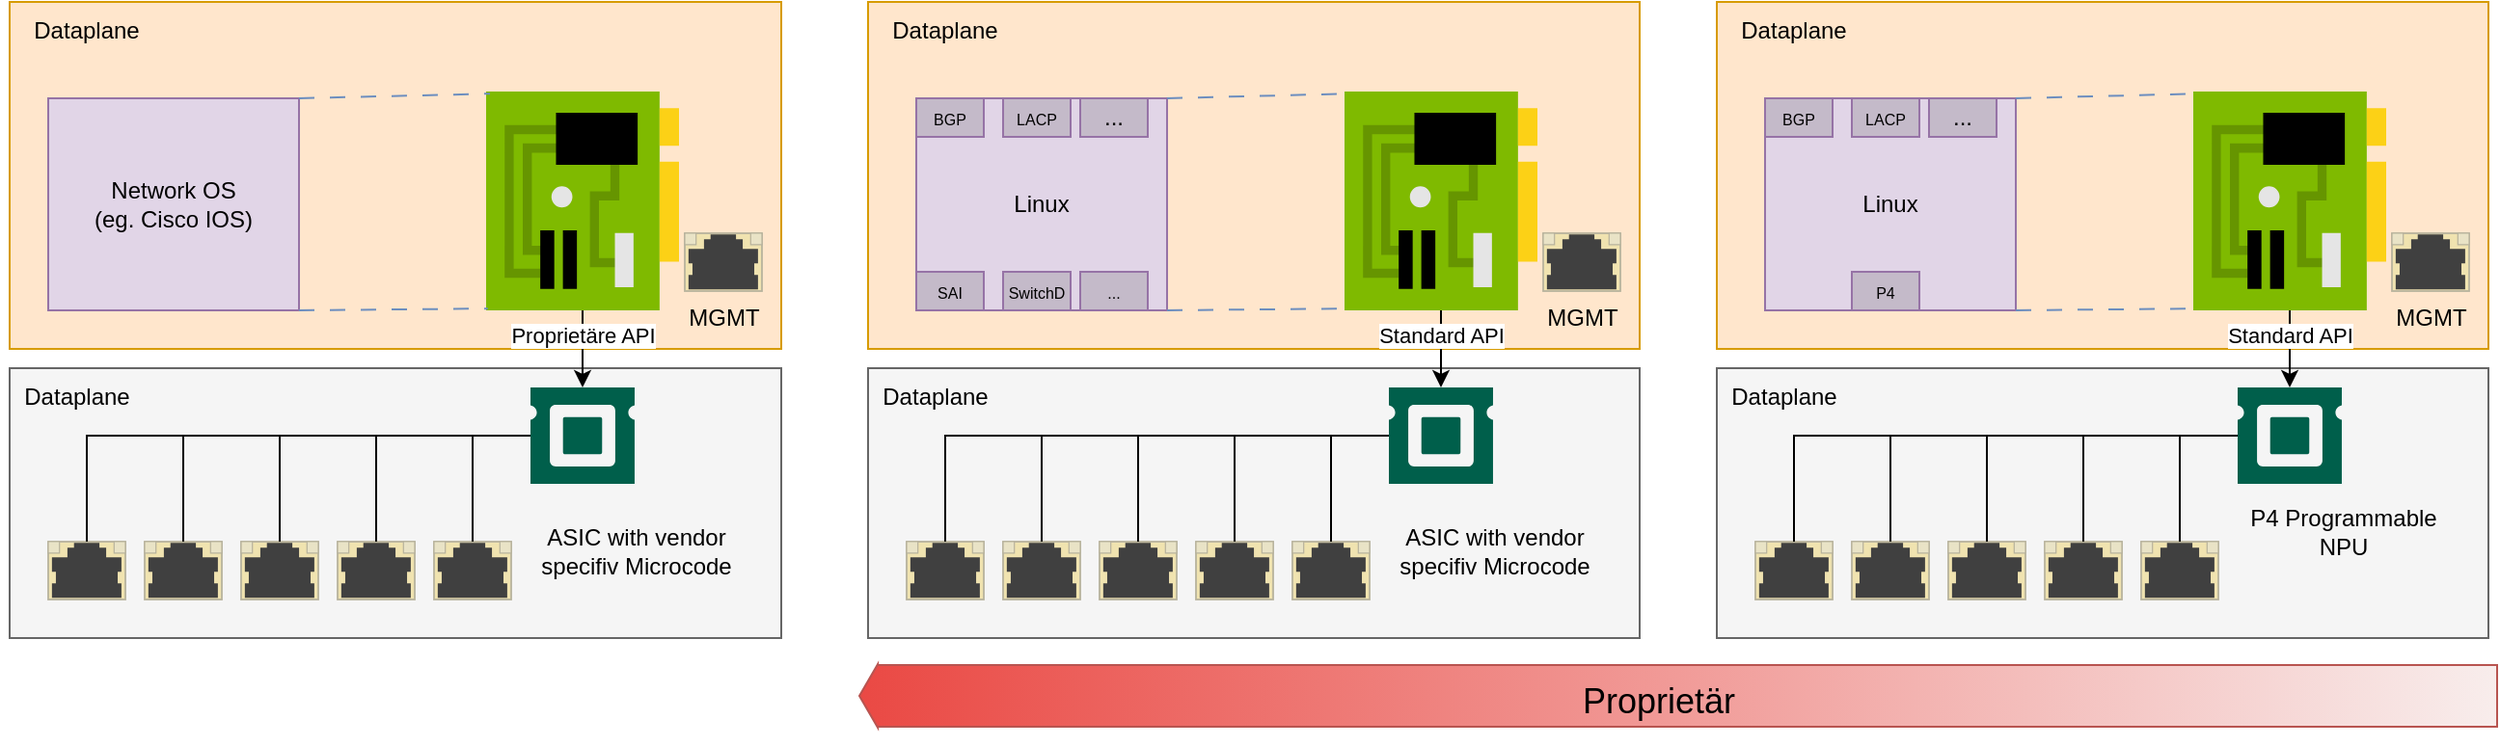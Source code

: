 <mxfile version="22.1.2" type="device">
  <diagram name="Seite-1" id="xg4kXX9ppPL5qplMYSFO">
    <mxGraphModel dx="1688" dy="703" grid="1" gridSize="10" guides="1" tooltips="1" connect="1" arrows="1" fold="1" page="1" pageScale="1" pageWidth="1654" pageHeight="1169" math="0" shadow="0">
      <root>
        <mxCell id="0" />
        <mxCell id="1" parent="0" />
        <mxCell id="Zh2uDtDI1wgxRoAc3K7q-1" value="" style="rounded=0;whiteSpace=wrap;html=1;fillColor=#f5f5f5;fontColor=#333333;strokeColor=#666666;" vertex="1" parent="1">
          <mxGeometry x="480" y="390" width="400" height="140" as="geometry" />
        </mxCell>
        <mxCell id="Zh2uDtDI1wgxRoAc3K7q-3" value="" style="html=1;verticalLabelPosition=bottom;verticalAlign=top;outlineConnect=0;shadow=0;dashed=0;shape=mxgraph.rack.hpe_aruba.switches.rj45_sfp;" vertex="1" parent="1">
          <mxGeometry x="500" y="480" width="40" height="30" as="geometry" />
        </mxCell>
        <mxCell id="Zh2uDtDI1wgxRoAc3K7q-4" value="" style="html=1;verticalLabelPosition=bottom;verticalAlign=top;outlineConnect=0;shadow=0;dashed=0;shape=mxgraph.rack.hpe_aruba.switches.rj45_sfp;" vertex="1" parent="1">
          <mxGeometry x="550" y="480" width="40" height="30" as="geometry" />
        </mxCell>
        <mxCell id="Zh2uDtDI1wgxRoAc3K7q-5" value="" style="html=1;verticalLabelPosition=bottom;verticalAlign=top;outlineConnect=0;shadow=0;dashed=0;shape=mxgraph.rack.hpe_aruba.switches.rj45_sfp;" vertex="1" parent="1">
          <mxGeometry x="650" y="480" width="40" height="30" as="geometry" />
        </mxCell>
        <mxCell id="Zh2uDtDI1wgxRoAc3K7q-7" value="" style="html=1;verticalLabelPosition=bottom;verticalAlign=top;outlineConnect=0;shadow=0;dashed=0;shape=mxgraph.rack.hpe_aruba.switches.rj45_sfp;" vertex="1" parent="1">
          <mxGeometry x="700" y="480" width="40" height="30" as="geometry" />
        </mxCell>
        <mxCell id="Zh2uDtDI1wgxRoAc3K7q-9" value="" style="html=1;verticalLabelPosition=bottom;verticalAlign=top;outlineConnect=0;shadow=0;dashed=0;shape=mxgraph.rack.hpe_aruba.switches.rj45_sfp;" vertex="1" parent="1">
          <mxGeometry x="600" y="480" width="40" height="30" as="geometry" />
        </mxCell>
        <mxCell id="Zh2uDtDI1wgxRoAc3K7q-13" value="" style="edgeStyle=orthogonalEdgeStyle;rounded=0;orthogonalLoop=1;jettySize=auto;html=1;endArrow=none;endFill=0;" edge="1" parent="1" source="Zh2uDtDI1wgxRoAc3K7q-12" target="Zh2uDtDI1wgxRoAc3K7q-3">
          <mxGeometry relative="1" as="geometry" />
        </mxCell>
        <mxCell id="Zh2uDtDI1wgxRoAc3K7q-14" value="" style="edgeStyle=orthogonalEdgeStyle;rounded=0;orthogonalLoop=1;jettySize=auto;html=1;endArrow=none;endFill=0;" edge="1" parent="1" source="Zh2uDtDI1wgxRoAc3K7q-12" target="Zh2uDtDI1wgxRoAc3K7q-9">
          <mxGeometry relative="1" as="geometry" />
        </mxCell>
        <mxCell id="Zh2uDtDI1wgxRoAc3K7q-12" value="" style="sketch=0;pointerEvents=1;shadow=0;dashed=0;html=1;strokeColor=none;fillColor=#005F4B;labelPosition=center;verticalLabelPosition=bottom;verticalAlign=top;align=center;outlineConnect=0;shape=mxgraph.veeam2.cpu;" vertex="1" parent="1">
          <mxGeometry x="750" y="400" width="54" height="50" as="geometry" />
        </mxCell>
        <mxCell id="Zh2uDtDI1wgxRoAc3K7q-15" value="" style="edgeStyle=orthogonalEdgeStyle;rounded=0;orthogonalLoop=1;jettySize=auto;html=1;endArrow=none;endFill=0;" edge="1" parent="1" source="Zh2uDtDI1wgxRoAc3K7q-12" target="Zh2uDtDI1wgxRoAc3K7q-5">
          <mxGeometry relative="1" as="geometry">
            <mxPoint x="590" y="450" as="sourcePoint" />
            <mxPoint x="630" y="490" as="targetPoint" />
          </mxGeometry>
        </mxCell>
        <mxCell id="Zh2uDtDI1wgxRoAc3K7q-16" value="" style="edgeStyle=orthogonalEdgeStyle;rounded=0;orthogonalLoop=1;jettySize=auto;html=1;endArrow=none;endFill=0;" edge="1" parent="1" source="Zh2uDtDI1wgxRoAc3K7q-12" target="Zh2uDtDI1wgxRoAc3K7q-4">
          <mxGeometry relative="1" as="geometry">
            <mxPoint x="597" y="450" as="sourcePoint" />
            <mxPoint x="630" y="490" as="targetPoint" />
          </mxGeometry>
        </mxCell>
        <mxCell id="Zh2uDtDI1wgxRoAc3K7q-17" value="" style="edgeStyle=orthogonalEdgeStyle;rounded=0;orthogonalLoop=1;jettySize=auto;html=1;endArrow=none;endFill=0;" edge="1" parent="1" source="Zh2uDtDI1wgxRoAc3K7q-12" target="Zh2uDtDI1wgxRoAc3K7q-7">
          <mxGeometry relative="1" as="geometry">
            <mxPoint x="607" y="460" as="sourcePoint" />
            <mxPoint x="640" y="500" as="targetPoint" />
          </mxGeometry>
        </mxCell>
        <mxCell id="Zh2uDtDI1wgxRoAc3K7q-20" value="ASIC with vendor specifiv Microcode" style="text;html=1;strokeColor=none;fillColor=none;align=center;verticalAlign=middle;whiteSpace=wrap;rounded=0;" vertex="1" parent="1">
          <mxGeometry x="750" y="470" width="110" height="30" as="geometry" />
        </mxCell>
        <mxCell id="Zh2uDtDI1wgxRoAc3K7q-21" value="" style="rounded=0;whiteSpace=wrap;html=1;fillColor=#ffe6cc;strokeColor=#d79b00;" vertex="1" parent="1">
          <mxGeometry x="480" y="200" width="400" height="180" as="geometry" />
        </mxCell>
        <mxCell id="Zh2uDtDI1wgxRoAc3K7q-22" value="Dataplane" style="text;html=1;strokeColor=none;fillColor=none;align=center;verticalAlign=middle;whiteSpace=wrap;rounded=0;" vertex="1" parent="1">
          <mxGeometry x="475" y="390" width="80" height="30" as="geometry" />
        </mxCell>
        <mxCell id="Zh2uDtDI1wgxRoAc3K7q-23" value="Dataplane" style="text;html=1;strokeColor=none;fillColor=none;align=center;verticalAlign=middle;whiteSpace=wrap;rounded=0;" vertex="1" parent="1">
          <mxGeometry x="480" y="200" width="80" height="30" as="geometry" />
        </mxCell>
        <mxCell id="Zh2uDtDI1wgxRoAc3K7q-27" value="" style="edgeStyle=orthogonalEdgeStyle;rounded=0;orthogonalLoop=1;jettySize=auto;html=1;" edge="1" parent="1" source="Zh2uDtDI1wgxRoAc3K7q-25" target="Zh2uDtDI1wgxRoAc3K7q-12">
          <mxGeometry relative="1" as="geometry" />
        </mxCell>
        <mxCell id="Zh2uDtDI1wgxRoAc3K7q-63" value="Proprietäre API" style="edgeLabel;html=1;align=center;verticalAlign=middle;resizable=0;points=[];" vertex="1" connectable="0" parent="Zh2uDtDI1wgxRoAc3K7q-27">
          <mxGeometry x="-0.379" relative="1" as="geometry">
            <mxPoint as="offset" />
          </mxGeometry>
        </mxCell>
        <mxCell id="Zh2uDtDI1wgxRoAc3K7q-25" value="" style="image;sketch=0;aspect=fixed;html=1;points=[];align=center;fontSize=12;image=img/lib/mscae/NetworkInterfaceCard.svg;" vertex="1" parent="1">
          <mxGeometry x="727" y="246.36" width="100" height="113.64" as="geometry" />
        </mxCell>
        <mxCell id="Zh2uDtDI1wgxRoAc3K7q-26" value="MGMT" style="html=1;verticalLabelPosition=bottom;verticalAlign=top;outlineConnect=0;shadow=0;dashed=0;shape=mxgraph.rack.hpe_aruba.switches.rj45_sfp;" vertex="1" parent="1">
          <mxGeometry x="830" y="320" width="40" height="30" as="geometry" />
        </mxCell>
        <mxCell id="Zh2uDtDI1wgxRoAc3K7q-30" value="Network OS&lt;br&gt;(eg. Cisco IOS)" style="rounded=0;whiteSpace=wrap;html=1;fillColor=#e1d5e7;strokeColor=#9673a6;" vertex="1" parent="1">
          <mxGeometry x="500" y="250" width="130" height="110" as="geometry" />
        </mxCell>
        <mxCell id="Zh2uDtDI1wgxRoAc3K7q-31" style="rounded=0;orthogonalLoop=1;jettySize=auto;html=1;exitX=1;exitY=0;exitDx=0;exitDy=0;entryX=0.003;entryY=0.006;entryDx=0;entryDy=0;entryPerimeter=0;strokeColor=none;" edge="1" parent="1" source="Zh2uDtDI1wgxRoAc3K7q-30" target="Zh2uDtDI1wgxRoAc3K7q-25">
          <mxGeometry relative="1" as="geometry" />
        </mxCell>
        <mxCell id="Zh2uDtDI1wgxRoAc3K7q-32" style="rounded=0;orthogonalLoop=1;jettySize=auto;html=1;exitX=1;exitY=0;exitDx=0;exitDy=0;entryX=0.02;entryY=0.011;entryDx=0;entryDy=0;entryPerimeter=0;endArrow=none;endFill=0;fillColor=#dae8fc;strokeColor=#6c8ebf;dashed=1;dashPattern=8 8;" edge="1" parent="1" source="Zh2uDtDI1wgxRoAc3K7q-30" target="Zh2uDtDI1wgxRoAc3K7q-25">
          <mxGeometry relative="1" as="geometry" />
        </mxCell>
        <mxCell id="Zh2uDtDI1wgxRoAc3K7q-33" style="rounded=0;orthogonalLoop=1;jettySize=auto;html=1;endArrow=none;endFill=0;fillColor=#dae8fc;strokeColor=#6c8ebf;dashed=1;dashPattern=8 8;exitX=1;exitY=1;exitDx=0;exitDy=0;entryX=0.009;entryY=0.992;entryDx=0;entryDy=0;entryPerimeter=0;" edge="1" parent="1" source="Zh2uDtDI1wgxRoAc3K7q-30" target="Zh2uDtDI1wgxRoAc3K7q-25">
          <mxGeometry relative="1" as="geometry">
            <mxPoint x="990" y="270" as="sourcePoint" />
            <mxPoint x="1020" y="180" as="targetPoint" />
          </mxGeometry>
        </mxCell>
        <mxCell id="Zh2uDtDI1wgxRoAc3K7q-34" value="" style="rounded=0;whiteSpace=wrap;html=1;fillColor=#f5f5f5;fontColor=#333333;strokeColor=#666666;" vertex="1" parent="1">
          <mxGeometry x="925" y="390" width="400" height="140" as="geometry" />
        </mxCell>
        <mxCell id="Zh2uDtDI1wgxRoAc3K7q-35" value="" style="html=1;verticalLabelPosition=bottom;verticalAlign=top;outlineConnect=0;shadow=0;dashed=0;shape=mxgraph.rack.hpe_aruba.switches.rj45_sfp;" vertex="1" parent="1">
          <mxGeometry x="945" y="480" width="40" height="30" as="geometry" />
        </mxCell>
        <mxCell id="Zh2uDtDI1wgxRoAc3K7q-36" value="" style="html=1;verticalLabelPosition=bottom;verticalAlign=top;outlineConnect=0;shadow=0;dashed=0;shape=mxgraph.rack.hpe_aruba.switches.rj45_sfp;" vertex="1" parent="1">
          <mxGeometry x="995" y="480" width="40" height="30" as="geometry" />
        </mxCell>
        <mxCell id="Zh2uDtDI1wgxRoAc3K7q-37" value="" style="html=1;verticalLabelPosition=bottom;verticalAlign=top;outlineConnect=0;shadow=0;dashed=0;shape=mxgraph.rack.hpe_aruba.switches.rj45_sfp;" vertex="1" parent="1">
          <mxGeometry x="1095" y="480" width="40" height="30" as="geometry" />
        </mxCell>
        <mxCell id="Zh2uDtDI1wgxRoAc3K7q-38" value="" style="html=1;verticalLabelPosition=bottom;verticalAlign=top;outlineConnect=0;shadow=0;dashed=0;shape=mxgraph.rack.hpe_aruba.switches.rj45_sfp;" vertex="1" parent="1">
          <mxGeometry x="1145" y="480" width="40" height="30" as="geometry" />
        </mxCell>
        <mxCell id="Zh2uDtDI1wgxRoAc3K7q-39" value="" style="html=1;verticalLabelPosition=bottom;verticalAlign=top;outlineConnect=0;shadow=0;dashed=0;shape=mxgraph.rack.hpe_aruba.switches.rj45_sfp;" vertex="1" parent="1">
          <mxGeometry x="1045" y="480" width="40" height="30" as="geometry" />
        </mxCell>
        <mxCell id="Zh2uDtDI1wgxRoAc3K7q-40" value="" style="edgeStyle=orthogonalEdgeStyle;rounded=0;orthogonalLoop=1;jettySize=auto;html=1;endArrow=none;endFill=0;" edge="1" parent="1" source="Zh2uDtDI1wgxRoAc3K7q-42" target="Zh2uDtDI1wgxRoAc3K7q-35">
          <mxGeometry relative="1" as="geometry" />
        </mxCell>
        <mxCell id="Zh2uDtDI1wgxRoAc3K7q-41" value="" style="edgeStyle=orthogonalEdgeStyle;rounded=0;orthogonalLoop=1;jettySize=auto;html=1;endArrow=none;endFill=0;" edge="1" parent="1" source="Zh2uDtDI1wgxRoAc3K7q-42" target="Zh2uDtDI1wgxRoAc3K7q-39">
          <mxGeometry relative="1" as="geometry" />
        </mxCell>
        <mxCell id="Zh2uDtDI1wgxRoAc3K7q-42" value="" style="sketch=0;pointerEvents=1;shadow=0;dashed=0;html=1;strokeColor=none;fillColor=#005F4B;labelPosition=center;verticalLabelPosition=bottom;verticalAlign=top;align=center;outlineConnect=0;shape=mxgraph.veeam2.cpu;" vertex="1" parent="1">
          <mxGeometry x="1195" y="400" width="54" height="50" as="geometry" />
        </mxCell>
        <mxCell id="Zh2uDtDI1wgxRoAc3K7q-43" value="" style="edgeStyle=orthogonalEdgeStyle;rounded=0;orthogonalLoop=1;jettySize=auto;html=1;endArrow=none;endFill=0;" edge="1" parent="1" source="Zh2uDtDI1wgxRoAc3K7q-42" target="Zh2uDtDI1wgxRoAc3K7q-37">
          <mxGeometry relative="1" as="geometry">
            <mxPoint x="1035" y="450" as="sourcePoint" />
            <mxPoint x="1075" y="490" as="targetPoint" />
          </mxGeometry>
        </mxCell>
        <mxCell id="Zh2uDtDI1wgxRoAc3K7q-44" value="" style="edgeStyle=orthogonalEdgeStyle;rounded=0;orthogonalLoop=1;jettySize=auto;html=1;endArrow=none;endFill=0;" edge="1" parent="1" source="Zh2uDtDI1wgxRoAc3K7q-42" target="Zh2uDtDI1wgxRoAc3K7q-36">
          <mxGeometry relative="1" as="geometry">
            <mxPoint x="1042" y="450" as="sourcePoint" />
            <mxPoint x="1075" y="490" as="targetPoint" />
          </mxGeometry>
        </mxCell>
        <mxCell id="Zh2uDtDI1wgxRoAc3K7q-45" value="" style="edgeStyle=orthogonalEdgeStyle;rounded=0;orthogonalLoop=1;jettySize=auto;html=1;endArrow=none;endFill=0;" edge="1" parent="1" source="Zh2uDtDI1wgxRoAc3K7q-42" target="Zh2uDtDI1wgxRoAc3K7q-38">
          <mxGeometry relative="1" as="geometry">
            <mxPoint x="1052" y="460" as="sourcePoint" />
            <mxPoint x="1085" y="500" as="targetPoint" />
          </mxGeometry>
        </mxCell>
        <mxCell id="Zh2uDtDI1wgxRoAc3K7q-46" value="ASIC with vendor specifiv Microcode" style="text;html=1;strokeColor=none;fillColor=none;align=center;verticalAlign=middle;whiteSpace=wrap;rounded=0;" vertex="1" parent="1">
          <mxGeometry x="1195" y="470" width="110" height="30" as="geometry" />
        </mxCell>
        <mxCell id="Zh2uDtDI1wgxRoAc3K7q-47" value="" style="rounded=0;whiteSpace=wrap;html=1;fillColor=#ffe6cc;strokeColor=#d79b00;" vertex="1" parent="1">
          <mxGeometry x="925" y="200" width="400" height="180" as="geometry" />
        </mxCell>
        <mxCell id="Zh2uDtDI1wgxRoAc3K7q-48" value="Dataplane" style="text;html=1;strokeColor=none;fillColor=none;align=center;verticalAlign=middle;whiteSpace=wrap;rounded=0;" vertex="1" parent="1">
          <mxGeometry x="920" y="390" width="80" height="30" as="geometry" />
        </mxCell>
        <mxCell id="Zh2uDtDI1wgxRoAc3K7q-49" value="Dataplane" style="text;html=1;strokeColor=none;fillColor=none;align=center;verticalAlign=middle;whiteSpace=wrap;rounded=0;" vertex="1" parent="1">
          <mxGeometry x="925" y="200" width="80" height="30" as="geometry" />
        </mxCell>
        <mxCell id="Zh2uDtDI1wgxRoAc3K7q-50" value="" style="edgeStyle=orthogonalEdgeStyle;rounded=0;orthogonalLoop=1;jettySize=auto;html=1;" edge="1" parent="1" source="Zh2uDtDI1wgxRoAc3K7q-51" target="Zh2uDtDI1wgxRoAc3K7q-42">
          <mxGeometry relative="1" as="geometry" />
        </mxCell>
        <mxCell id="Zh2uDtDI1wgxRoAc3K7q-64" value="Standard API" style="edgeLabel;html=1;align=center;verticalAlign=middle;resizable=0;points=[];" vertex="1" connectable="0" parent="Zh2uDtDI1wgxRoAc3K7q-50">
          <mxGeometry x="-0.379" relative="1" as="geometry">
            <mxPoint as="offset" />
          </mxGeometry>
        </mxCell>
        <mxCell id="Zh2uDtDI1wgxRoAc3K7q-51" value="" style="image;sketch=0;aspect=fixed;html=1;points=[];align=center;fontSize=12;image=img/lib/mscae/NetworkInterfaceCard.svg;" vertex="1" parent="1">
          <mxGeometry x="1172" y="246.36" width="100" height="113.64" as="geometry" />
        </mxCell>
        <mxCell id="Zh2uDtDI1wgxRoAc3K7q-52" value="MGMT" style="html=1;verticalLabelPosition=bottom;verticalAlign=top;outlineConnect=0;shadow=0;dashed=0;shape=mxgraph.rack.hpe_aruba.switches.rj45_sfp;" vertex="1" parent="1">
          <mxGeometry x="1275" y="320" width="40" height="30" as="geometry" />
        </mxCell>
        <mxCell id="Zh2uDtDI1wgxRoAc3K7q-53" value="Linux" style="rounded=0;whiteSpace=wrap;html=1;fillColor=#e1d5e7;strokeColor=#9673a6;" vertex="1" parent="1">
          <mxGeometry x="950" y="250" width="130" height="110" as="geometry" />
        </mxCell>
        <mxCell id="Zh2uDtDI1wgxRoAc3K7q-54" style="rounded=0;orthogonalLoop=1;jettySize=auto;html=1;exitX=1;exitY=0;exitDx=0;exitDy=0;entryX=0.003;entryY=0.006;entryDx=0;entryDy=0;entryPerimeter=0;strokeColor=none;" edge="1" parent="1" source="Zh2uDtDI1wgxRoAc3K7q-53" target="Zh2uDtDI1wgxRoAc3K7q-51">
          <mxGeometry relative="1" as="geometry" />
        </mxCell>
        <mxCell id="Zh2uDtDI1wgxRoAc3K7q-55" style="rounded=0;orthogonalLoop=1;jettySize=auto;html=1;exitX=1;exitY=0;exitDx=0;exitDy=0;entryX=0.02;entryY=0.011;entryDx=0;entryDy=0;entryPerimeter=0;endArrow=none;endFill=0;fillColor=#dae8fc;strokeColor=#6c8ebf;dashed=1;dashPattern=8 8;" edge="1" parent="1" source="Zh2uDtDI1wgxRoAc3K7q-53" target="Zh2uDtDI1wgxRoAc3K7q-51">
          <mxGeometry relative="1" as="geometry" />
        </mxCell>
        <mxCell id="Zh2uDtDI1wgxRoAc3K7q-56" style="rounded=0;orthogonalLoop=1;jettySize=auto;html=1;endArrow=none;endFill=0;fillColor=#dae8fc;strokeColor=#6c8ebf;dashed=1;dashPattern=8 8;exitX=1;exitY=1;exitDx=0;exitDy=0;entryX=0.009;entryY=0.992;entryDx=0;entryDy=0;entryPerimeter=0;" edge="1" parent="1" source="Zh2uDtDI1wgxRoAc3K7q-53" target="Zh2uDtDI1wgxRoAc3K7q-51">
          <mxGeometry relative="1" as="geometry">
            <mxPoint x="1435" y="270" as="sourcePoint" />
            <mxPoint x="1465" y="180" as="targetPoint" />
          </mxGeometry>
        </mxCell>
        <mxCell id="Zh2uDtDI1wgxRoAc3K7q-57" value="&lt;font style=&quot;font-size: 8px;&quot;&gt;BGP&lt;/font&gt;" style="rounded=0;whiteSpace=wrap;html=1;fillColor=#C4BAC9;strokeColor=#9673a6;" vertex="1" parent="1">
          <mxGeometry x="950" y="250" width="35" height="20" as="geometry" />
        </mxCell>
        <mxCell id="Zh2uDtDI1wgxRoAc3K7q-58" value="&lt;font style=&quot;font-size: 8px;&quot;&gt;LACP&lt;/font&gt;" style="rounded=0;whiteSpace=wrap;html=1;fillColor=#C4BAC9;strokeColor=#9673a6;" vertex="1" parent="1">
          <mxGeometry x="995" y="250" width="35" height="20" as="geometry" />
        </mxCell>
        <mxCell id="Zh2uDtDI1wgxRoAc3K7q-59" value="..." style="rounded=0;whiteSpace=wrap;html=1;fillColor=#C4BAC9;strokeColor=#9673a6;" vertex="1" parent="1">
          <mxGeometry x="1035" y="250" width="35" height="20" as="geometry" />
        </mxCell>
        <mxCell id="Zh2uDtDI1wgxRoAc3K7q-60" value="&lt;font style=&quot;font-size: 8px;&quot;&gt;SAI&lt;/font&gt;" style="rounded=0;whiteSpace=wrap;html=1;fillColor=#C4BAC9;strokeColor=#9673a6;" vertex="1" parent="1">
          <mxGeometry x="950" y="340" width="35" height="20" as="geometry" />
        </mxCell>
        <mxCell id="Zh2uDtDI1wgxRoAc3K7q-61" value="&lt;font style=&quot;font-size: 8px;&quot;&gt;SwitchD&lt;/font&gt;" style="rounded=0;whiteSpace=wrap;html=1;fillColor=#C4BAC9;strokeColor=#9673a6;" vertex="1" parent="1">
          <mxGeometry x="995" y="340" width="35" height="20" as="geometry" />
        </mxCell>
        <mxCell id="Zh2uDtDI1wgxRoAc3K7q-62" value="&lt;font style=&quot;font-size: 8px;&quot;&gt;...&lt;/font&gt;" style="rounded=0;whiteSpace=wrap;html=1;fillColor=#C4BAC9;strokeColor=#9673a6;" vertex="1" parent="1">
          <mxGeometry x="1035" y="340" width="35" height="20" as="geometry" />
        </mxCell>
        <mxCell id="Zh2uDtDI1wgxRoAc3K7q-65" value="" style="rounded=0;whiteSpace=wrap;html=1;fillColor=#f5f5f5;fontColor=#333333;strokeColor=#666666;" vertex="1" parent="1">
          <mxGeometry x="1365" y="390" width="400" height="140" as="geometry" />
        </mxCell>
        <mxCell id="Zh2uDtDI1wgxRoAc3K7q-66" value="" style="html=1;verticalLabelPosition=bottom;verticalAlign=top;outlineConnect=0;shadow=0;dashed=0;shape=mxgraph.rack.hpe_aruba.switches.rj45_sfp;" vertex="1" parent="1">
          <mxGeometry x="1385" y="480" width="40" height="30" as="geometry" />
        </mxCell>
        <mxCell id="Zh2uDtDI1wgxRoAc3K7q-67" value="" style="html=1;verticalLabelPosition=bottom;verticalAlign=top;outlineConnect=0;shadow=0;dashed=0;shape=mxgraph.rack.hpe_aruba.switches.rj45_sfp;" vertex="1" parent="1">
          <mxGeometry x="1435" y="480" width="40" height="30" as="geometry" />
        </mxCell>
        <mxCell id="Zh2uDtDI1wgxRoAc3K7q-68" value="" style="html=1;verticalLabelPosition=bottom;verticalAlign=top;outlineConnect=0;shadow=0;dashed=0;shape=mxgraph.rack.hpe_aruba.switches.rj45_sfp;" vertex="1" parent="1">
          <mxGeometry x="1535" y="480" width="40" height="30" as="geometry" />
        </mxCell>
        <mxCell id="Zh2uDtDI1wgxRoAc3K7q-69" value="" style="html=1;verticalLabelPosition=bottom;verticalAlign=top;outlineConnect=0;shadow=0;dashed=0;shape=mxgraph.rack.hpe_aruba.switches.rj45_sfp;" vertex="1" parent="1">
          <mxGeometry x="1585" y="480" width="40" height="30" as="geometry" />
        </mxCell>
        <mxCell id="Zh2uDtDI1wgxRoAc3K7q-70" value="" style="html=1;verticalLabelPosition=bottom;verticalAlign=top;outlineConnect=0;shadow=0;dashed=0;shape=mxgraph.rack.hpe_aruba.switches.rj45_sfp;" vertex="1" parent="1">
          <mxGeometry x="1485" y="480" width="40" height="30" as="geometry" />
        </mxCell>
        <mxCell id="Zh2uDtDI1wgxRoAc3K7q-71" value="" style="edgeStyle=orthogonalEdgeStyle;rounded=0;orthogonalLoop=1;jettySize=auto;html=1;endArrow=none;endFill=0;" edge="1" parent="1" source="Zh2uDtDI1wgxRoAc3K7q-73" target="Zh2uDtDI1wgxRoAc3K7q-66">
          <mxGeometry relative="1" as="geometry" />
        </mxCell>
        <mxCell id="Zh2uDtDI1wgxRoAc3K7q-72" value="" style="edgeStyle=orthogonalEdgeStyle;rounded=0;orthogonalLoop=1;jettySize=auto;html=1;endArrow=none;endFill=0;" edge="1" parent="1" source="Zh2uDtDI1wgxRoAc3K7q-73" target="Zh2uDtDI1wgxRoAc3K7q-70">
          <mxGeometry relative="1" as="geometry" />
        </mxCell>
        <mxCell id="Zh2uDtDI1wgxRoAc3K7q-73" value="" style="sketch=0;pointerEvents=1;shadow=0;dashed=0;html=1;strokeColor=none;fillColor=#005F4B;labelPosition=center;verticalLabelPosition=bottom;verticalAlign=top;align=center;outlineConnect=0;shape=mxgraph.veeam2.cpu;" vertex="1" parent="1">
          <mxGeometry x="1635" y="400" width="54" height="50" as="geometry" />
        </mxCell>
        <mxCell id="Zh2uDtDI1wgxRoAc3K7q-74" value="" style="edgeStyle=orthogonalEdgeStyle;rounded=0;orthogonalLoop=1;jettySize=auto;html=1;endArrow=none;endFill=0;" edge="1" parent="1" source="Zh2uDtDI1wgxRoAc3K7q-73" target="Zh2uDtDI1wgxRoAc3K7q-68">
          <mxGeometry relative="1" as="geometry">
            <mxPoint x="1475" y="450" as="sourcePoint" />
            <mxPoint x="1515" y="490" as="targetPoint" />
          </mxGeometry>
        </mxCell>
        <mxCell id="Zh2uDtDI1wgxRoAc3K7q-75" value="" style="edgeStyle=orthogonalEdgeStyle;rounded=0;orthogonalLoop=1;jettySize=auto;html=1;endArrow=none;endFill=0;" edge="1" parent="1" source="Zh2uDtDI1wgxRoAc3K7q-73" target="Zh2uDtDI1wgxRoAc3K7q-67">
          <mxGeometry relative="1" as="geometry">
            <mxPoint x="1482" y="450" as="sourcePoint" />
            <mxPoint x="1515" y="490" as="targetPoint" />
          </mxGeometry>
        </mxCell>
        <mxCell id="Zh2uDtDI1wgxRoAc3K7q-76" value="" style="edgeStyle=orthogonalEdgeStyle;rounded=0;orthogonalLoop=1;jettySize=auto;html=1;endArrow=none;endFill=0;" edge="1" parent="1" source="Zh2uDtDI1wgxRoAc3K7q-73" target="Zh2uDtDI1wgxRoAc3K7q-69">
          <mxGeometry relative="1" as="geometry">
            <mxPoint x="1492" y="460" as="sourcePoint" />
            <mxPoint x="1525" y="500" as="targetPoint" />
          </mxGeometry>
        </mxCell>
        <mxCell id="Zh2uDtDI1wgxRoAc3K7q-77" value="P4 Programmable NPU" style="text;html=1;strokeColor=none;fillColor=none;align=center;verticalAlign=middle;whiteSpace=wrap;rounded=0;" vertex="1" parent="1">
          <mxGeometry x="1635" y="460" width="110" height="30" as="geometry" />
        </mxCell>
        <mxCell id="Zh2uDtDI1wgxRoAc3K7q-78" value="" style="rounded=0;whiteSpace=wrap;html=1;fillColor=#ffe6cc;strokeColor=#d79b00;" vertex="1" parent="1">
          <mxGeometry x="1365" y="200" width="400" height="180" as="geometry" />
        </mxCell>
        <mxCell id="Zh2uDtDI1wgxRoAc3K7q-79" value="Dataplane" style="text;html=1;strokeColor=none;fillColor=none;align=center;verticalAlign=middle;whiteSpace=wrap;rounded=0;" vertex="1" parent="1">
          <mxGeometry x="1360" y="390" width="80" height="30" as="geometry" />
        </mxCell>
        <mxCell id="Zh2uDtDI1wgxRoAc3K7q-80" value="Dataplane" style="text;html=1;strokeColor=none;fillColor=none;align=center;verticalAlign=middle;whiteSpace=wrap;rounded=0;" vertex="1" parent="1">
          <mxGeometry x="1365" y="200" width="80" height="30" as="geometry" />
        </mxCell>
        <mxCell id="Zh2uDtDI1wgxRoAc3K7q-81" value="" style="edgeStyle=orthogonalEdgeStyle;rounded=0;orthogonalLoop=1;jettySize=auto;html=1;" edge="1" parent="1" source="Zh2uDtDI1wgxRoAc3K7q-83" target="Zh2uDtDI1wgxRoAc3K7q-73">
          <mxGeometry relative="1" as="geometry" />
        </mxCell>
        <mxCell id="Zh2uDtDI1wgxRoAc3K7q-82" value="Standard API" style="edgeLabel;html=1;align=center;verticalAlign=middle;resizable=0;points=[];" vertex="1" connectable="0" parent="Zh2uDtDI1wgxRoAc3K7q-81">
          <mxGeometry x="-0.379" relative="1" as="geometry">
            <mxPoint as="offset" />
          </mxGeometry>
        </mxCell>
        <mxCell id="Zh2uDtDI1wgxRoAc3K7q-83" value="" style="image;sketch=0;aspect=fixed;html=1;points=[];align=center;fontSize=12;image=img/lib/mscae/NetworkInterfaceCard.svg;" vertex="1" parent="1">
          <mxGeometry x="1612" y="246.36" width="100" height="113.64" as="geometry" />
        </mxCell>
        <mxCell id="Zh2uDtDI1wgxRoAc3K7q-84" value="MGMT" style="html=1;verticalLabelPosition=bottom;verticalAlign=top;outlineConnect=0;shadow=0;dashed=0;shape=mxgraph.rack.hpe_aruba.switches.rj45_sfp;" vertex="1" parent="1">
          <mxGeometry x="1715" y="320" width="40" height="30" as="geometry" />
        </mxCell>
        <mxCell id="Zh2uDtDI1wgxRoAc3K7q-85" value="Linux" style="rounded=0;whiteSpace=wrap;html=1;fillColor=#e1d5e7;strokeColor=#9673a6;" vertex="1" parent="1">
          <mxGeometry x="1390" y="250" width="130" height="110" as="geometry" />
        </mxCell>
        <mxCell id="Zh2uDtDI1wgxRoAc3K7q-86" style="rounded=0;orthogonalLoop=1;jettySize=auto;html=1;exitX=1;exitY=0;exitDx=0;exitDy=0;entryX=0.003;entryY=0.006;entryDx=0;entryDy=0;entryPerimeter=0;strokeColor=none;" edge="1" parent="1" source="Zh2uDtDI1wgxRoAc3K7q-85" target="Zh2uDtDI1wgxRoAc3K7q-83">
          <mxGeometry relative="1" as="geometry" />
        </mxCell>
        <mxCell id="Zh2uDtDI1wgxRoAc3K7q-87" style="rounded=0;orthogonalLoop=1;jettySize=auto;html=1;exitX=1;exitY=0;exitDx=0;exitDy=0;entryX=0.02;entryY=0.011;entryDx=0;entryDy=0;entryPerimeter=0;endArrow=none;endFill=0;fillColor=#dae8fc;strokeColor=#6c8ebf;dashed=1;dashPattern=8 8;" edge="1" parent="1" source="Zh2uDtDI1wgxRoAc3K7q-85" target="Zh2uDtDI1wgxRoAc3K7q-83">
          <mxGeometry relative="1" as="geometry" />
        </mxCell>
        <mxCell id="Zh2uDtDI1wgxRoAc3K7q-88" style="rounded=0;orthogonalLoop=1;jettySize=auto;html=1;endArrow=none;endFill=0;fillColor=#dae8fc;strokeColor=#6c8ebf;dashed=1;dashPattern=8 8;exitX=1;exitY=1;exitDx=0;exitDy=0;entryX=0.009;entryY=0.992;entryDx=0;entryDy=0;entryPerimeter=0;" edge="1" parent="1" source="Zh2uDtDI1wgxRoAc3K7q-85" target="Zh2uDtDI1wgxRoAc3K7q-83">
          <mxGeometry relative="1" as="geometry">
            <mxPoint x="1875" y="270" as="sourcePoint" />
            <mxPoint x="1905" y="180" as="targetPoint" />
          </mxGeometry>
        </mxCell>
        <mxCell id="Zh2uDtDI1wgxRoAc3K7q-89" value="&lt;font style=&quot;font-size: 8px;&quot;&gt;BGP&lt;/font&gt;" style="rounded=0;whiteSpace=wrap;html=1;fillColor=#C4BAC9;strokeColor=#9673a6;" vertex="1" parent="1">
          <mxGeometry x="1390" y="250" width="35" height="20" as="geometry" />
        </mxCell>
        <mxCell id="Zh2uDtDI1wgxRoAc3K7q-90" value="&lt;font style=&quot;font-size: 8px;&quot;&gt;LACP&lt;/font&gt;" style="rounded=0;whiteSpace=wrap;html=1;fillColor=#C4BAC9;strokeColor=#9673a6;" vertex="1" parent="1">
          <mxGeometry x="1435" y="250" width="35" height="20" as="geometry" />
        </mxCell>
        <mxCell id="Zh2uDtDI1wgxRoAc3K7q-91" value="..." style="rounded=0;whiteSpace=wrap;html=1;fillColor=#C4BAC9;strokeColor=#9673a6;" vertex="1" parent="1">
          <mxGeometry x="1475" y="250" width="35" height="20" as="geometry" />
        </mxCell>
        <mxCell id="Zh2uDtDI1wgxRoAc3K7q-93" value="&lt;font style=&quot;font-size: 8px;&quot;&gt;P4&lt;/font&gt;" style="rounded=0;whiteSpace=wrap;html=1;fillColor=#C4BAC9;strokeColor=#9673a6;" vertex="1" parent="1">
          <mxGeometry x="1435" y="340" width="35" height="20" as="geometry" />
        </mxCell>
        <mxCell id="Zh2uDtDI1wgxRoAc3K7q-97" value="" style="shape=image;verticalLabelPosition=bottom;labelBackgroundColor=default;verticalAlign=top;aspect=fixed;imageAspect=0;image=https://upload.wikimedia.org/wikipedia/commons/1/12/P4-programming-language-logo.png;" vertex="1" parent="1">
          <mxGeometry x="1642" y="405" width="40" height="40" as="geometry" />
        </mxCell>
        <mxCell id="Zh2uDtDI1wgxRoAc3K7q-100" value="" style="shape=flexArrow;endArrow=classic;html=1;rounded=0;width=32;endSize=2.857;endWidth=0;fillColor=#F8EDEC;gradientColor=#EA4944;strokeColor=#b85450;gradientDirection=west;movable=1;resizable=1;rotatable=1;deletable=1;editable=1;locked=0;connectable=1;" edge="1" parent="1">
          <mxGeometry width="50" height="50" relative="1" as="geometry">
            <mxPoint x="1770" y="560" as="sourcePoint" />
            <mxPoint x="920" y="560" as="targetPoint" />
          </mxGeometry>
        </mxCell>
        <mxCell id="Zh2uDtDI1wgxRoAc3K7q-103" value="&lt;font style=&quot;font-size: 18px;&quot;&gt;Proprietär&lt;/font&gt;" style="text;html=1;strokeColor=none;fillColor=none;align=center;verticalAlign=middle;whiteSpace=wrap;rounded=0;" vertex="1" parent="1">
          <mxGeometry x="1280" y="540" width="110" height="45" as="geometry" />
        </mxCell>
      </root>
    </mxGraphModel>
  </diagram>
</mxfile>
